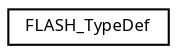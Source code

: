 digraph "Graphical Class Hierarchy"
{
  edge [fontname="Sans",fontsize="8",labelfontname="Sans",labelfontsize="8"];
  node [fontname="Sans",fontsize="8",shape=record];
  rankdir="LR";
  Node1 [label="FLASH_TypeDef",height=0.2,width=0.4,color="black", fillcolor="white", style="filled",URL="$struct_f_l_a_s_h___type_def.html",tooltip="FLASH Registers. "];
}

